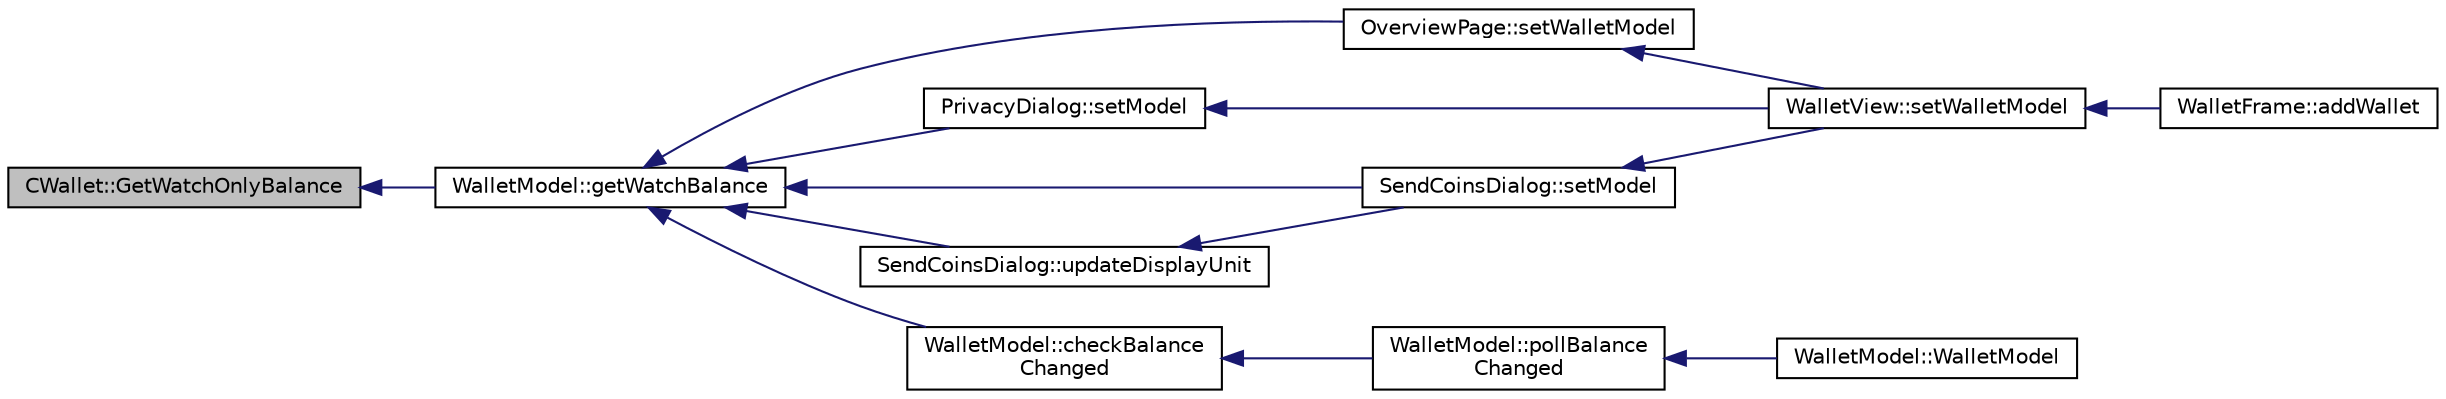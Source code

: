 digraph "CWallet::GetWatchOnlyBalance"
{
  edge [fontname="Helvetica",fontsize="10",labelfontname="Helvetica",labelfontsize="10"];
  node [fontname="Helvetica",fontsize="10",shape=record];
  rankdir="LR";
  Node993 [label="CWallet::GetWatchOnlyBalance",height=0.2,width=0.4,color="black", fillcolor="grey75", style="filled", fontcolor="black"];
  Node993 -> Node994 [dir="back",color="midnightblue",fontsize="10",style="solid",fontname="Helvetica"];
  Node994 [label="WalletModel::getWatchBalance",height=0.2,width=0.4,color="black", fillcolor="white", style="filled",URL="$class_wallet_model.html#a6d9050286d99bccb4a28a8d88f0ca5f8"];
  Node994 -> Node995 [dir="back",color="midnightblue",fontsize="10",style="solid",fontname="Helvetica"];
  Node995 [label="OverviewPage::setWalletModel",height=0.2,width=0.4,color="black", fillcolor="white", style="filled",URL="$class_overview_page.html#a2ed52a3a87e9c74fee38fa873c9bc71f"];
  Node995 -> Node996 [dir="back",color="midnightblue",fontsize="10",style="solid",fontname="Helvetica"];
  Node996 [label="WalletView::setWalletModel",height=0.2,width=0.4,color="black", fillcolor="white", style="filled",URL="$class_wallet_view.html#a0a37ff693a4f9c1e5ddc23f9cd3913be",tooltip="Set the wallet model. "];
  Node996 -> Node997 [dir="back",color="midnightblue",fontsize="10",style="solid",fontname="Helvetica"];
  Node997 [label="WalletFrame::addWallet",height=0.2,width=0.4,color="black", fillcolor="white", style="filled",URL="$class_wallet_frame.html#aa199c3f27654199d84c365cf86167d86"];
  Node994 -> Node998 [dir="back",color="midnightblue",fontsize="10",style="solid",fontname="Helvetica"];
  Node998 [label="PrivacyDialog::setModel",height=0.2,width=0.4,color="black", fillcolor="white", style="filled",URL="$class_privacy_dialog.html#a7a2e2a84934e59ff1ff88de325036472"];
  Node998 -> Node996 [dir="back",color="midnightblue",fontsize="10",style="solid",fontname="Helvetica"];
  Node994 -> Node999 [dir="back",color="midnightblue",fontsize="10",style="solid",fontname="Helvetica"];
  Node999 [label="SendCoinsDialog::setModel",height=0.2,width=0.4,color="black", fillcolor="white", style="filled",URL="$class_send_coins_dialog.html#a73a6c1b1850a334ee652ac167713a2aa"];
  Node999 -> Node996 [dir="back",color="midnightblue",fontsize="10",style="solid",fontname="Helvetica"];
  Node994 -> Node1000 [dir="back",color="midnightblue",fontsize="10",style="solid",fontname="Helvetica"];
  Node1000 [label="SendCoinsDialog::updateDisplayUnit",height=0.2,width=0.4,color="black", fillcolor="white", style="filled",URL="$class_send_coins_dialog.html#a74815ad8502b126200b6fd2e59e9f042"];
  Node1000 -> Node999 [dir="back",color="midnightblue",fontsize="10",style="solid",fontname="Helvetica"];
  Node994 -> Node1001 [dir="back",color="midnightblue",fontsize="10",style="solid",fontname="Helvetica"];
  Node1001 [label="WalletModel::checkBalance\lChanged",height=0.2,width=0.4,color="black", fillcolor="white", style="filled",URL="$class_wallet_model.html#adcc4eb8cd71cb4de223621866bb7fb7d"];
  Node1001 -> Node1002 [dir="back",color="midnightblue",fontsize="10",style="solid",fontname="Helvetica"];
  Node1002 [label="WalletModel::pollBalance\lChanged",height=0.2,width=0.4,color="black", fillcolor="white", style="filled",URL="$class_wallet_model.html#a51469b2d95cfd4bc0a14ee456fca7b95"];
  Node1002 -> Node1003 [dir="back",color="midnightblue",fontsize="10",style="solid",fontname="Helvetica"];
  Node1003 [label="WalletModel::WalletModel",height=0.2,width=0.4,color="black", fillcolor="white", style="filled",URL="$class_wallet_model.html#af50d9654d2f20e4e4f0789dcb64ad6b1"];
}
